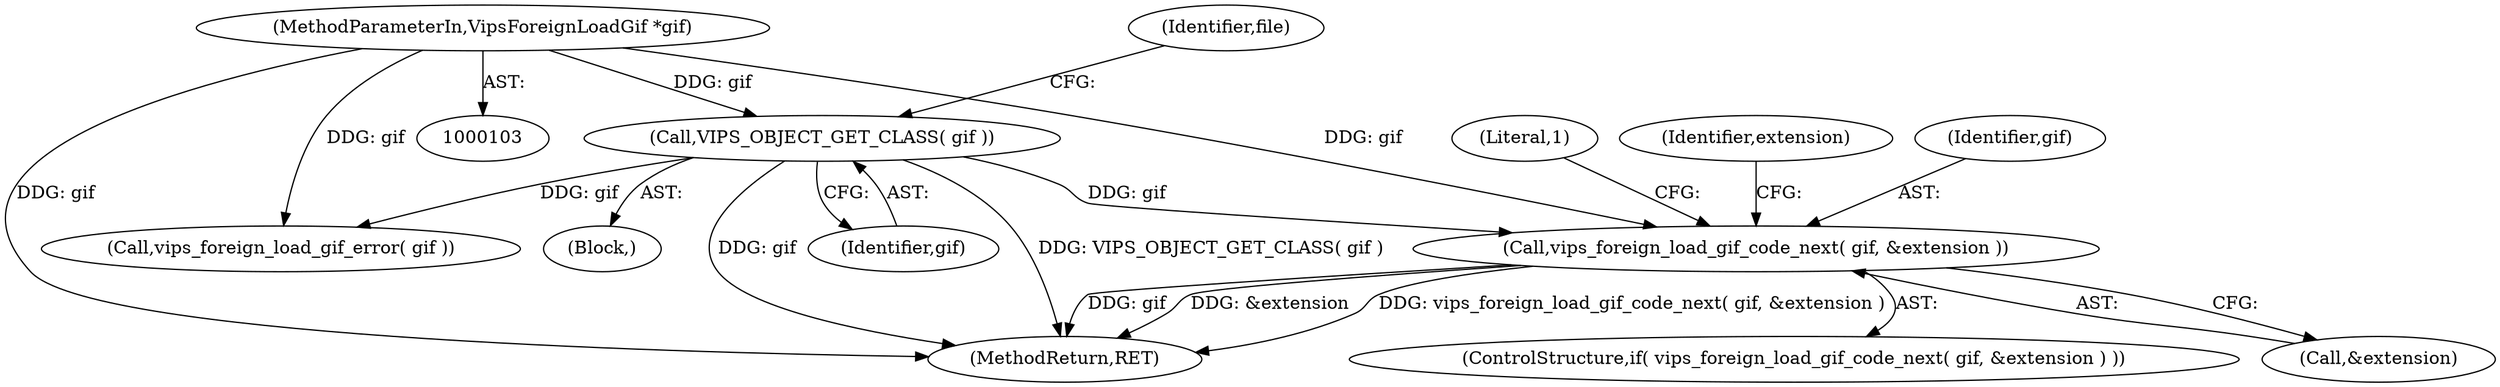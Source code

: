 digraph "0_libvips_ce684dd008532ea0bf9d4a1d89bacb35f4a83f4d@pointer" {
"1000291" [label="(Call,vips_foreign_load_gif_code_next( gif, &extension ))"];
"1000106" [label="(Call,VIPS_OBJECT_GET_CLASS( gif ))"];
"1000104" [label="(MethodParameterIn,VipsForeignLoadGif *gif)"];
"1000297" [label="(Literal,1)"];
"1000293" [label="(Call,&extension)"];
"1000299" [label="(Identifier,extension)"];
"1000303" [label="(MethodReturn,RET)"];
"1000107" [label="(Identifier,gif)"];
"1000290" [label="(ControlStructure,if( vips_foreign_load_gif_code_next( gif, &extension ) ))"];
"1000292" [label="(Identifier,gif)"];
"1000106" [label="(Call,VIPS_OBJECT_GET_CLASS( gif ))"];
"1000105" [label="(Block,)"];
"1000291" [label="(Call,vips_foreign_load_gif_code_next( gif, &extension ))"];
"1000110" [label="(Identifier,file)"];
"1000104" [label="(MethodParameterIn,VipsForeignLoadGif *gif)"];
"1000140" [label="(Call,vips_foreign_load_gif_error( gif ))"];
"1000291" -> "1000290"  [label="AST: "];
"1000291" -> "1000293"  [label="CFG: "];
"1000292" -> "1000291"  [label="AST: "];
"1000293" -> "1000291"  [label="AST: "];
"1000299" -> "1000291"  [label="CFG: "];
"1000297" -> "1000291"  [label="CFG: "];
"1000291" -> "1000303"  [label="DDG: vips_foreign_load_gif_code_next( gif, &extension )"];
"1000291" -> "1000303"  [label="DDG: gif"];
"1000291" -> "1000303"  [label="DDG: &extension"];
"1000106" -> "1000291"  [label="DDG: gif"];
"1000104" -> "1000291"  [label="DDG: gif"];
"1000106" -> "1000105"  [label="AST: "];
"1000106" -> "1000107"  [label="CFG: "];
"1000107" -> "1000106"  [label="AST: "];
"1000110" -> "1000106"  [label="CFG: "];
"1000106" -> "1000303"  [label="DDG: gif"];
"1000106" -> "1000303"  [label="DDG: VIPS_OBJECT_GET_CLASS( gif )"];
"1000104" -> "1000106"  [label="DDG: gif"];
"1000106" -> "1000140"  [label="DDG: gif"];
"1000104" -> "1000103"  [label="AST: "];
"1000104" -> "1000303"  [label="DDG: gif"];
"1000104" -> "1000140"  [label="DDG: gif"];
}
